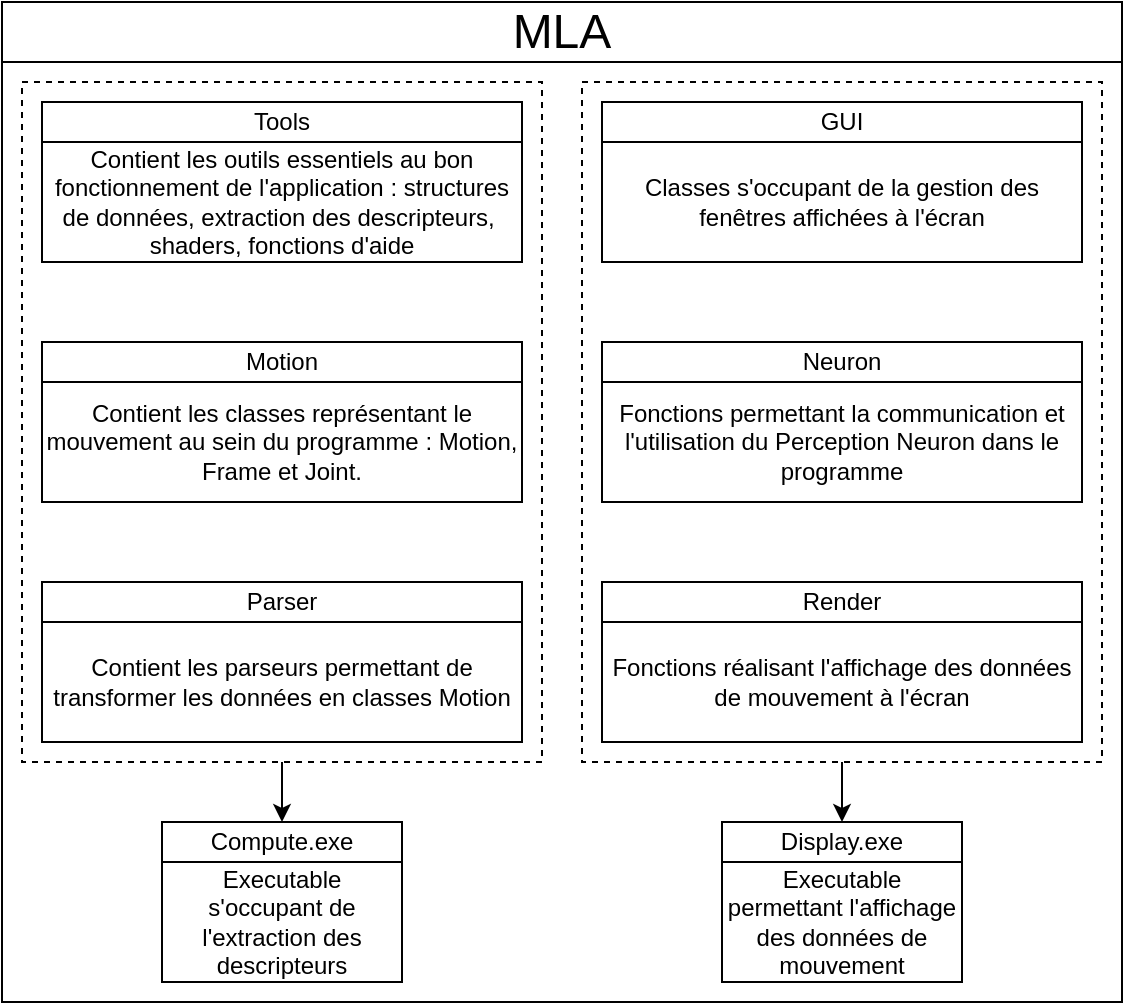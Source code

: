 <mxfile version="11.1.2" type="device"><diagram id="2uxjrPJtTAHJY2kjGlQF" name="Page-1"><mxGraphModel dx="1422" dy="670" grid="1" gridSize="10" guides="1" tooltips="1" connect="1" arrows="1" fold="1" page="1" pageScale="1" pageWidth="826" pageHeight="1169" math="0" shadow="0"><root><mxCell id="0"/><mxCell id="1" parent="0"/><mxCell id="A3-mNNHviOI97jOl_8Mn-25" value="" style="rounded=0;whiteSpace=wrap;html=1;" vertex="1" parent="1"><mxGeometry y="30" width="560" height="470" as="geometry"/></mxCell><mxCell id="A3-mNNHviOI97jOl_8Mn-17" value="" style="rounded=0;whiteSpace=wrap;html=1;dashed=1;" vertex="1" parent="1"><mxGeometry x="290" y="40" width="260" height="340" as="geometry"/></mxCell><mxCell id="A3-mNNHviOI97jOl_8Mn-15" value="" style="rounded=0;whiteSpace=wrap;html=1;dashed=1;" vertex="1" parent="1"><mxGeometry x="10" y="40" width="260" height="340" as="geometry"/></mxCell><mxCell id="A3-mNNHviOI97jOl_8Mn-1" value="Tools" style="rounded=0;whiteSpace=wrap;html=1;" vertex="1" parent="1"><mxGeometry x="20" y="50" width="240" height="20" as="geometry"/></mxCell><mxCell id="A3-mNNHviOI97jOl_8Mn-4" value="Motion" style="rounded=0;whiteSpace=wrap;html=1;" vertex="1" parent="1"><mxGeometry x="20" y="170" width="240" height="20" as="geometry"/></mxCell><mxCell id="A3-mNNHviOI97jOl_8Mn-5" value="Parser" style="rounded=0;whiteSpace=wrap;html=1;" vertex="1" parent="1"><mxGeometry x="20" y="290" width="240" height="20" as="geometry"/></mxCell><mxCell id="A3-mNNHviOI97jOl_8Mn-6" value="GUI" style="rounded=0;whiteSpace=wrap;html=1;" vertex="1" parent="1"><mxGeometry x="300" y="50" width="240" height="20" as="geometry"/></mxCell><mxCell id="A3-mNNHviOI97jOl_8Mn-7" value="Neuron" style="rounded=0;whiteSpace=wrap;html=1;" vertex="1" parent="1"><mxGeometry x="300" y="170" width="240" height="20" as="geometry"/></mxCell><mxCell id="A3-mNNHviOI97jOl_8Mn-8" value="Render" style="rounded=0;whiteSpace=wrap;html=1;" vertex="1" parent="1"><mxGeometry x="300" y="290" width="240" height="20" as="geometry"/></mxCell><mxCell id="A3-mNNHviOI97jOl_8Mn-9" value="Contient les outils essentiels au bon fonctionnement de l'application : structures de données, extraction des descripteurs,&amp;nbsp; shaders, fonctions d'aide" style="rounded=0;whiteSpace=wrap;html=1;" vertex="1" parent="1"><mxGeometry x="20" y="70" width="240" height="60" as="geometry"/></mxCell><mxCell id="A3-mNNHviOI97jOl_8Mn-10" value="Contient les parseurs permettant de transformer les données en classes Motion" style="rounded=0;whiteSpace=wrap;html=1;" vertex="1" parent="1"><mxGeometry x="20" y="310" width="240" height="60" as="geometry"/></mxCell><mxCell id="A3-mNNHviOI97jOl_8Mn-11" value="Contient les classes représentant le mouvement au sein du programme : Motion, Frame et Joint." style="rounded=0;whiteSpace=wrap;html=1;" vertex="1" parent="1"><mxGeometry x="20" y="190" width="240" height="60" as="geometry"/></mxCell><mxCell id="A3-mNNHviOI97jOl_8Mn-12" value="Classes s'occupant de la gestion des fenêtres affichées à l'écran" style="rounded=0;whiteSpace=wrap;html=1;" vertex="1" parent="1"><mxGeometry x="300" y="70" width="240" height="60" as="geometry"/></mxCell><mxCell id="A3-mNNHviOI97jOl_8Mn-13" value="Fonctions permettant la communication et l'utilisation du Perception Neuron dans le programme" style="rounded=0;whiteSpace=wrap;html=1;" vertex="1" parent="1"><mxGeometry x="300" y="190" width="240" height="60" as="geometry"/></mxCell><mxCell id="A3-mNNHviOI97jOl_8Mn-14" value="Fonctions réalisant l'affichage des données de mouvement à l'écran" style="rounded=0;whiteSpace=wrap;html=1;" vertex="1" parent="1"><mxGeometry x="300" y="310" width="240" height="60" as="geometry"/></mxCell><mxCell id="A3-mNNHviOI97jOl_8Mn-19" value="Compute.exe" style="rounded=0;whiteSpace=wrap;html=1;" vertex="1" parent="1"><mxGeometry x="80" y="410" width="120" height="20" as="geometry"/></mxCell><mxCell id="A3-mNNHviOI97jOl_8Mn-20" value="Executable s'occupant de l'extraction des descripteurs" style="rounded=0;whiteSpace=wrap;html=1;" vertex="1" parent="1"><mxGeometry x="80" y="430" width="120" height="60" as="geometry"/></mxCell><mxCell id="A3-mNNHviOI97jOl_8Mn-21" value="Display.exe" style="rounded=0;whiteSpace=wrap;html=1;" vertex="1" parent="1"><mxGeometry x="360" y="410" width="120" height="20" as="geometry"/></mxCell><mxCell id="A3-mNNHviOI97jOl_8Mn-22" value="Executable permettant l'affichage des données de mouvement" style="rounded=0;whiteSpace=wrap;html=1;" vertex="1" parent="1"><mxGeometry x="360" y="430" width="120" height="60" as="geometry"/></mxCell><mxCell id="A3-mNNHviOI97jOl_8Mn-23" value="" style="endArrow=classic;html=1;exitX=0.5;exitY=1;exitDx=0;exitDy=0;entryX=0.5;entryY=0;entryDx=0;entryDy=0;" edge="1" parent="1" source="A3-mNNHviOI97jOl_8Mn-15" target="A3-mNNHviOI97jOl_8Mn-19"><mxGeometry width="50" height="50" relative="1" as="geometry"><mxPoint x="-40" y="500" as="sourcePoint"/><mxPoint x="10" y="450" as="targetPoint"/></mxGeometry></mxCell><mxCell id="A3-mNNHviOI97jOl_8Mn-24" value="" style="endArrow=classic;html=1;exitX=0.5;exitY=1;exitDx=0;exitDy=0;entryX=0.5;entryY=0;entryDx=0;entryDy=0;" edge="1" parent="1" source="A3-mNNHviOI97jOl_8Mn-17" target="A3-mNNHviOI97jOl_8Mn-21"><mxGeometry width="50" height="50" relative="1" as="geometry"><mxPoint x="510" y="450" as="sourcePoint"/><mxPoint x="560" y="400" as="targetPoint"/></mxGeometry></mxCell><mxCell id="A3-mNNHviOI97jOl_8Mn-26" value="&lt;font style=&quot;font-size: 24px&quot;&gt;MLA&lt;/font&gt;" style="rounded=0;whiteSpace=wrap;html=1;" vertex="1" parent="1"><mxGeometry width="560" height="30" as="geometry"/></mxCell></root></mxGraphModel></diagram></mxfile>
